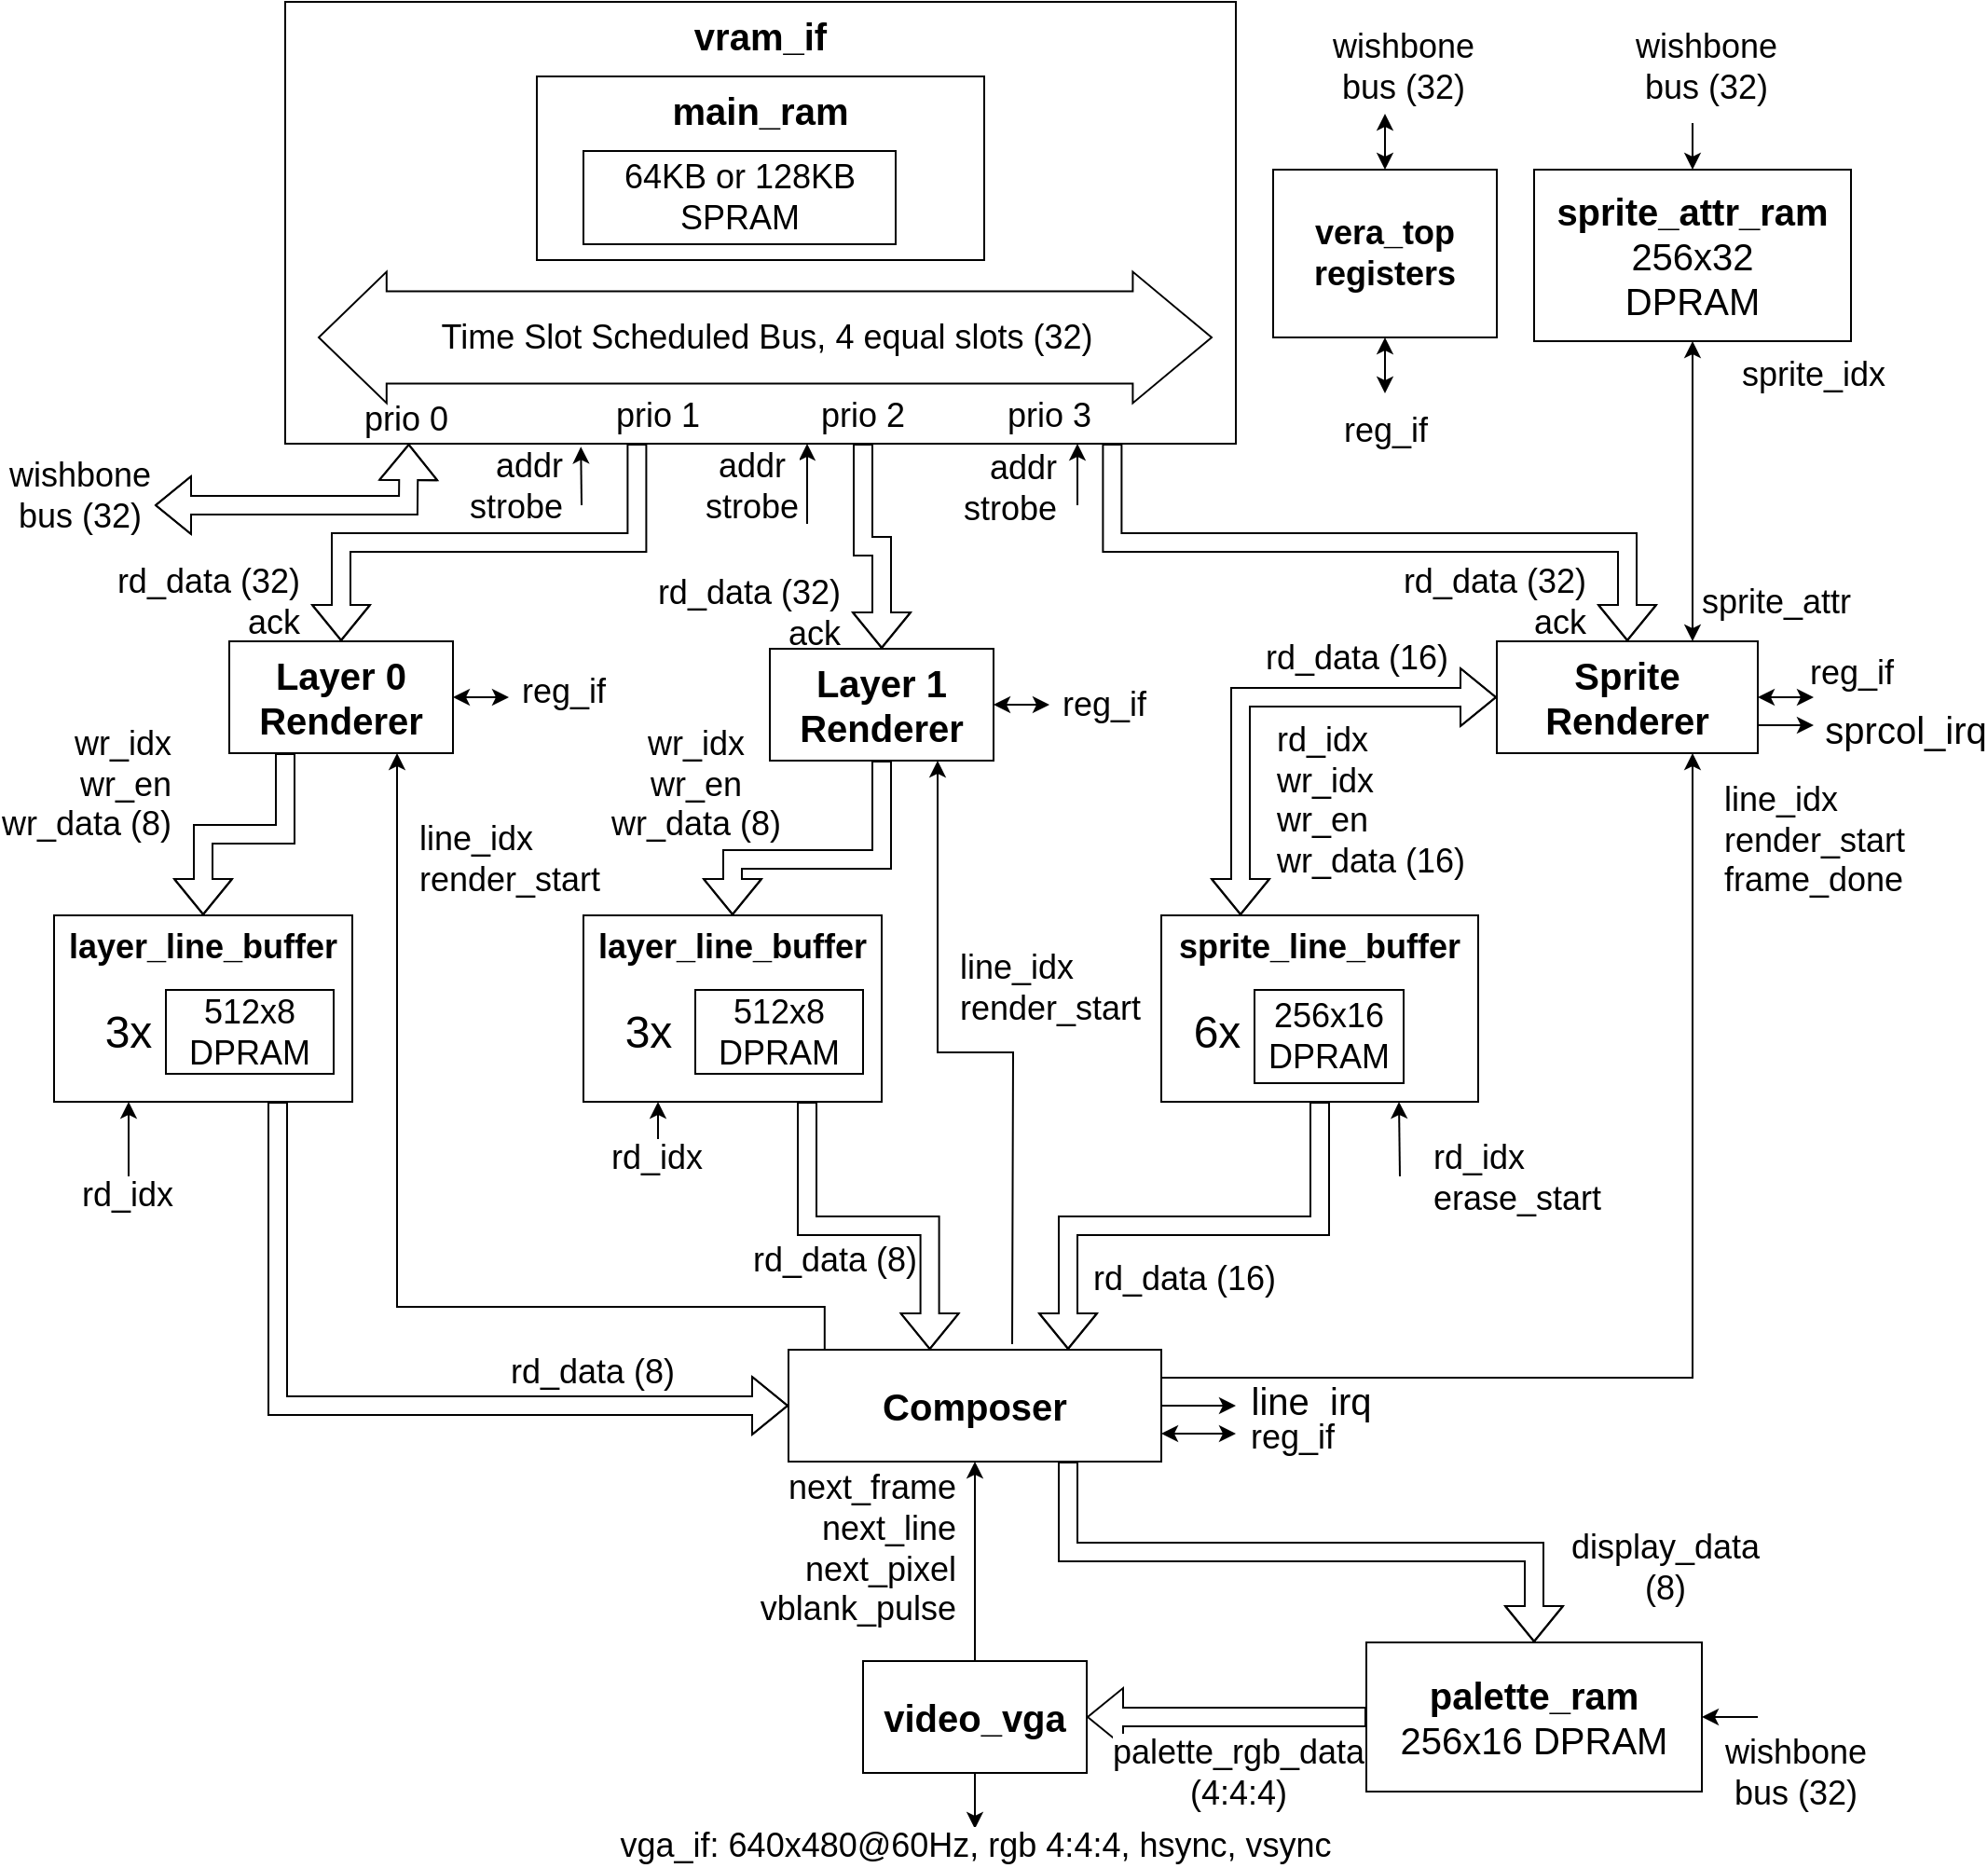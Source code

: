 <mxfile version="19.0.3" type="device"><diagram id="11eAHBRrNIEwB-Tkvam0" name="Page-1"><mxGraphModel dx="1038" dy="1741" grid="1" gridSize="10" guides="1" tooltips="1" connect="1" arrows="1" fold="1" page="1" pageScale="1" pageWidth="850" pageHeight="1100" math="0" shadow="0"><root><mxCell id="0"/><mxCell id="1" parent="0"/><mxCell id="lVq0YVk2atilzudD0r1q-37" value="&lt;b style=&quot;font-size: 20px;&quot;&gt;vram_if&lt;/b&gt;" style="rounded=0;whiteSpace=wrap;html=1;direction=east;verticalAlign=top;fontSize=20;points=[[0,0,0,0,0],[0,0.25,0,0,0],[0,0.51,0,0,0],[0,0.75,0,0,0],[0,1,0,0,0],[0.13,1,0,0,0],[0.25,0,0,0,0],[0.25,1,0,0,0],[0.37,1,0,0,0],[0.5,0,0,0,0],[0.5,1,0,0,0],[0.63,1,0,0,0],[0.75,0,0,0,0],[0.75,1,0,0,0],[0.87,1,0,0,0],[1,0,0,0,0],[1,0.25,0,0,0],[1,0.51,0,0,0],[1,0.75,0,0,0],[1,1,0,0,0]];" parent="1" vertex="1"><mxGeometry x="280" y="-430" width="510" height="237" as="geometry"/></mxCell><mxCell id="bke2pzSlPwA9_ymp5hyP-1" value="main_ram" style="rounded=0;whiteSpace=wrap;html=1;verticalAlign=top;fontStyle=1;fontSize=20;" parent="1" vertex="1"><mxGeometry x="415" y="-390" width="240" height="98.5" as="geometry"/></mxCell><mxCell id="lVq0YVk2atilzudD0r1q-149" value="sprcol_irq" style="endArrow=classic;html=1;rounded=0;fontSize=20;targetPerimeterSpacing=0;exitX=1;exitY=0.75;exitDx=0;exitDy=0;" parent="1" source="lVq0YVk2atilzudD0r1q-22" edge="1"><mxGeometry x="1" y="-50" width="50" height="50" relative="1" as="geometry"><mxPoint x="1080" y="10" as="sourcePoint"/><mxPoint x="1100" y="-42" as="targetPoint"/><mxPoint x="49" y="-48" as="offset"/></mxGeometry></mxCell><mxCell id="lVq0YVk2atilzudD0r1q-148" value="line_irq" style="endArrow=classic;html=1;rounded=0;fontSize=20;targetPerimeterSpacing=0;exitX=1;exitY=0.5;exitDx=0;exitDy=0;" parent="1" source="lVq0YVk2atilzudD0r1q-32" edge="1"><mxGeometry x="1" y="40" width="50" height="50" relative="1" as="geometry"><mxPoint x="860" y="370" as="sourcePoint"/><mxPoint x="790" y="323" as="targetPoint"/><mxPoint x="40" y="37" as="offset"/></mxGeometry></mxCell><mxCell id="lVq0YVk2atilzudD0r1q-20" value="wr_idx&lt;br style=&quot;font-size: 18px;&quot;&gt;wr_en&lt;br style=&quot;font-size: 18px;&quot;&gt;wr_data (8)" style="endArrow=classic;html=1;rounded=0;endFill=1;edgeStyle=orthogonalEdgeStyle;fontSize=18;entryX=0.5;entryY=0;entryDx=0;entryDy=0;shape=flexArrow;" parent="1" source="lVq0YVk2atilzudD0r1q-15" target="lVq0YVk2atilzudD0r1q-19" edge="1"><mxGeometry x="0.632" y="-45" width="50" height="50" relative="1" as="geometry"><mxPoint x="430" y="-10" as="sourcePoint"/><mxPoint x="480" y="40" as="targetPoint"/><Array as="points"><mxPoint x="600" y="30"/><mxPoint x="520" y="30"/></Array><mxPoint x="25" y="-40" as="offset"/></mxGeometry></mxCell><mxCell id="lVq0YVk2atilzudD0r1q-1" value="&lt;b&gt;Layer 0 Renderer&lt;/b&gt;" style="rounded=0;whiteSpace=wrap;html=1;direction=east;fontSize=20;" parent="1" vertex="1"><mxGeometry x="250" y="-87" width="120" height="60" as="geometry"/></mxCell><mxCell id="lVq0YVk2atilzudD0r1q-2" value="line_idx&lt;br style=&quot;font-size: 18px;&quot;&gt;render_start" style="endArrow=none;html=1;rounded=0;startArrow=classic;startFill=1;edgeStyle=orthogonalEdgeStyle;exitX=0.75;exitY=1;exitDx=0;exitDy=0;entryX=0.097;entryY=0.001;entryDx=0;entryDy=0;entryPerimeter=0;fontSize=18;align=left;" parent="1" source="lVq0YVk2atilzudD0r1q-1" target="lVq0YVk2atilzudD0r1q-32" edge="1"><mxGeometry x="-0.792" y="10" width="50" height="50" relative="1" as="geometry"><mxPoint x="130" y="30" as="sourcePoint"/><mxPoint x="570" y="290" as="targetPoint"/><Array as="points"><mxPoint x="340" y="270"/><mxPoint x="569" y="270"/></Array><mxPoint as="offset"/></mxGeometry></mxCell><mxCell id="lVq0YVk2atilzudD0r1q-3" value="reg_if" style="endArrow=classic;html=1;rounded=0;startArrow=classic;startFill=1;endFill=1;fontSize=18;" parent="1" source="lVq0YVk2atilzudD0r1q-1" edge="1"><mxGeometry x="1" y="30" width="50" height="50" relative="1" as="geometry"><mxPoint x="300" y="-70" as="sourcePoint"/><mxPoint x="400" y="-57" as="targetPoint"/><mxPoint x="29" y="27" as="offset"/></mxGeometry></mxCell><mxCell id="lVq0YVk2atilzudD0r1q-4" value="" style="endArrow=classic;html=1;rounded=0;startArrow=none;startFill=0;endFill=1;exitX=0.37;exitY=1;exitDx=0;exitDy=0;edgeStyle=orthogonalEdgeStyle;fontSize=18;shape=flexArrow;exitPerimeter=0;" parent="1" source="lVq0YVk2atilzudD0r1q-37" target="lVq0YVk2atilzudD0r1q-1" edge="1"><mxGeometry width="50" height="50" relative="1" as="geometry"><mxPoint x="180" y="-120" as="sourcePoint"/><mxPoint x="210" y="-70" as="targetPoint"/></mxGeometry></mxCell><mxCell id="lVq0YVk2atilzudD0r1q-11" value="&lt;b&gt;layer_line_buffer&lt;/b&gt;" style="rounded=0;whiteSpace=wrap;html=1;direction=east;fontSize=18;verticalAlign=top;" parent="1" vertex="1"><mxGeometry x="156" y="60" width="160" height="100" as="geometry"/></mxCell><mxCell id="lVq0YVk2atilzudD0r1q-13" value="wr_idx&lt;br style=&quot;font-size: 18px;&quot;&gt;wr_en&lt;br style=&quot;font-size: 18px;&quot;&gt;wr_data (8)" style="endArrow=classic;html=1;rounded=0;startArrow=none;startFill=0;endFill=1;edgeStyle=orthogonalEdgeStyle;fontSize=18;exitX=0.25;exitY=1;exitDx=0;exitDy=0;shape=flexArrow;align=right;" parent="1" source="lVq0YVk2atilzudD0r1q-1" target="lVq0YVk2atilzudD0r1q-11" edge="1"><mxGeometry x="0.336" y="-31" width="50" height="50" relative="1" as="geometry"><mxPoint x="40" y="-10" as="sourcePoint"/><mxPoint x="90" y="40" as="targetPoint"/><mxPoint x="15" y="-27" as="offset"/></mxGeometry></mxCell><mxCell id="lVq0YVk2atilzudD0r1q-15" value="&lt;b&gt;Layer 1 Renderer&lt;/b&gt;" style="rounded=0;whiteSpace=wrap;html=1;direction=east;fontSize=20;" parent="1" vertex="1"><mxGeometry x="540" y="-83" width="120" height="60" as="geometry"/></mxCell><mxCell id="lVq0YVk2atilzudD0r1q-16" value="line_idx&lt;br style=&quot;font-size: 18px;&quot;&gt;render_start" style="endArrow=none;html=1;rounded=0;startArrow=classic;startFill=1;edgeStyle=orthogonalEdgeStyle;exitX=0.75;exitY=1;exitDx=0;exitDy=0;fontSize=18;align=left;" parent="1" source="lVq0YVk2atilzudD0r1q-15" edge="1"><mxGeometry x="-0.303" y="10" width="50" height="50" relative="1" as="geometry"><mxPoint x="520" y="30" as="sourcePoint"/><mxPoint x="670" y="290" as="targetPoint"/><mxPoint y="-1" as="offset"/></mxGeometry></mxCell><mxCell id="lVq0YVk2atilzudD0r1q-17" value="reg_if" style="endArrow=classic;html=1;rounded=0;startArrow=classic;startFill=1;endFill=1;fontSize=18;" parent="1" source="lVq0YVk2atilzudD0r1q-15" edge="1"><mxGeometry x="1" y="30" width="50" height="50" relative="1" as="geometry"><mxPoint x="690" y="-70" as="sourcePoint"/><mxPoint x="690" y="-53" as="targetPoint"/><mxPoint x="29" y="30" as="offset"/></mxGeometry></mxCell><mxCell id="lVq0YVk2atilzudD0r1q-18" value="" style="endArrow=classic;html=1;rounded=0;startArrow=none;startFill=0;endFill=1;exitX=0.5;exitY=1;exitDx=0;exitDy=0;fontSize=18;edgeStyle=orthogonalEdgeStyle;shape=flexArrow;" parent="1" source="lVq0YVk2atilzudD0r1q-132" target="lVq0YVk2atilzudD0r1q-15" edge="1"><mxGeometry width="50" height="50" relative="1" as="geometry"><mxPoint x="570" y="-120" as="sourcePoint"/><mxPoint x="600" y="-70" as="targetPoint"/></mxGeometry></mxCell><mxCell id="lVq0YVk2atilzudD0r1q-19" value="&lt;b&gt;layer_line_buffer&lt;/b&gt;" style="rounded=0;whiteSpace=wrap;html=1;direction=east;fontSize=18;verticalAlign=top;" parent="1" vertex="1"><mxGeometry x="440" y="60" width="160" height="100" as="geometry"/></mxCell><mxCell id="lVq0YVk2atilzudD0r1q-22" value="&lt;b&gt;Sprite&lt;br style=&quot;font-size: 20px;&quot;&gt;Renderer&lt;/b&gt;" style="rounded=0;whiteSpace=wrap;html=1;direction=east;fontSize=20;" parent="1" vertex="1"><mxGeometry x="930" y="-87" width="140" height="60" as="geometry"/></mxCell><mxCell id="lVq0YVk2atilzudD0r1q-23" value="reg_if" style="endArrow=classic;html=1;rounded=0;startArrow=classic;startFill=1;endFill=1;fontSize=18;" parent="1" source="lVq0YVk2atilzudD0r1q-22" edge="1"><mxGeometry x="1" y="24" width="50" height="50" relative="1" as="geometry"><mxPoint x="1000" y="-60" as="sourcePoint"/><mxPoint x="1100" y="-57" as="targetPoint"/><mxPoint x="20" y="11" as="offset"/></mxGeometry></mxCell><mxCell id="lVq0YVk2atilzudD0r1q-25" value="" style="endArrow=classic;html=1;rounded=0;startArrow=none;startFill=0;endFill=1;edgeStyle=elbowEdgeStyle;fontSize=18;elbow=vertical;exitX=0.87;exitY=1;exitDx=0;exitDy=0;shape=flexArrow;exitPerimeter=0;" parent="1" source="lVq0YVk2atilzudD0r1q-37" target="lVq0YVk2atilzudD0r1q-22" edge="1"><mxGeometry width="50" height="50" relative="1" as="geometry"><mxPoint x="680" y="-190" as="sourcePoint"/><mxPoint x="920" y="-60" as="targetPoint"/></mxGeometry></mxCell><mxCell id="lVq0YVk2atilzudD0r1q-28" value="&lt;b&gt;sprite_line_buffer&lt;/b&gt;" style="rounded=0;whiteSpace=wrap;html=1;direction=east;fontSize=18;verticalAlign=top;" parent="1" vertex="1"><mxGeometry x="750" y="60" width="170" height="100" as="geometry"/></mxCell><mxCell id="lVq0YVk2atilzudD0r1q-29" value="" style="endArrow=classic;html=1;rounded=0;startArrow=classic;startFill=1;entryX=0;entryY=0.5;entryDx=0;entryDy=0;endFill=1;fontSize=18;shape=flexArrow;edgeStyle=orthogonalEdgeStyle;exitX=0.25;exitY=0;exitDx=0;exitDy=0;" parent="1" source="lVq0YVk2atilzudD0r1q-28" target="lVq0YVk2atilzudD0r1q-22" edge="1"><mxGeometry width="50" height="50" relative="1" as="geometry"><mxPoint x="780" y="20" as="sourcePoint"/><mxPoint x="800" y="-60" as="targetPoint"/></mxGeometry></mxCell><mxCell id="lVq0YVk2atilzudD0r1q-30" value="" style="endArrow=classic;html=1;rounded=0;startArrow=classic;startFill=1;endFill=1;fontSize=18;entryX=0.75;entryY=0;entryDx=0;entryDy=0;edgeStyle=elbowEdgeStyle;elbow=vertical;" parent="1" source="lVq0YVk2atilzudD0r1q-36" target="lVq0YVk2atilzudD0r1q-22" edge="1"><mxGeometry width="50" height="50" relative="1" as="geometry"><mxPoint x="1020" y="-90" as="sourcePoint"/><mxPoint x="1020" y="-60" as="targetPoint"/></mxGeometry></mxCell><mxCell id="lVq0YVk2atilzudD0r1q-31" value="" style="endArrow=classic;html=1;rounded=0;startArrow=none;startFill=0;endFill=1;edgeStyle=orthogonalEdgeStyle;entryX=0.75;entryY=0;entryDx=0;entryDy=0;fontSize=18;shape=flexArrow;" parent="1" source="lVq0YVk2atilzudD0r1q-28" target="lVq0YVk2atilzudD0r1q-32" edge="1"><mxGeometry width="50" height="50" relative="1" as="geometry"><mxPoint x="760" y="130" as="sourcePoint"/><mxPoint x="780" y="160" as="targetPoint"/></mxGeometry></mxCell><mxCell id="lVq0YVk2atilzudD0r1q-32" value="&lt;b&gt;Composer&lt;/b&gt;" style="rounded=0;whiteSpace=wrap;html=1;direction=east;fontSize=20;" parent="1" vertex="1"><mxGeometry x="550" y="293" width="200" height="60" as="geometry"/></mxCell><mxCell id="lVq0YVk2atilzudD0r1q-33" value="" style="endArrow=classic;html=1;rounded=0;startArrow=none;startFill=0;endFill=1;edgeStyle=orthogonalEdgeStyle;entryX=0.379;entryY=0.001;entryDx=0;entryDy=0;entryPerimeter=0;fontSize=18;shape=flexArrow;exitX=0.75;exitY=1;exitDx=0;exitDy=0;" parent="1" source="lVq0YVk2atilzudD0r1q-19" target="lVq0YVk2atilzudD0r1q-32" edge="1"><mxGeometry width="50" height="50" relative="1" as="geometry"><mxPoint x="660" y="140" as="sourcePoint"/><mxPoint x="710" y="190" as="targetPoint"/></mxGeometry></mxCell><mxCell id="lVq0YVk2atilzudD0r1q-35" value="line_idx&lt;br style=&quot;font-size: 18px;&quot;&gt;render_start&lt;br style=&quot;font-size: 18px;&quot;&gt;frame_done" style="endArrow=none;html=1;rounded=0;targetPerimeterSpacing=0;startArrow=classic;startFill=1;edgeStyle=orthogonalEdgeStyle;entryX=1;entryY=0.25;entryDx=0;entryDy=0;fontSize=18;elbow=vertical;exitX=0.75;exitY=1;exitDx=0;exitDy=0;align=left;" parent="1" source="lVq0YVk2atilzudD0r1q-22" target="lVq0YVk2atilzudD0r1q-32" edge="1"><mxGeometry x="-0.848" y="15" width="50" height="50" relative="1" as="geometry"><mxPoint x="860" y="130" as="sourcePoint"/><mxPoint x="720" y="290" as="targetPoint"/><Array as="points"><mxPoint x="1035" y="308"/></Array><mxPoint as="offset"/></mxGeometry></mxCell><mxCell id="lVq0YVk2atilzudD0r1q-36" value="&lt;b&gt;sprite_attr_ram&lt;/b&gt;&lt;br style=&quot;font-size: 20px;&quot;&gt;256x32&lt;br style=&quot;font-size: 20px;&quot;&gt;DPRAM" style="rounded=0;whiteSpace=wrap;html=1;direction=east;fontSize=20;" parent="1" vertex="1"><mxGeometry x="950" y="-340" width="170" height="92" as="geometry"/></mxCell><mxCell id="lVq0YVk2atilzudD0r1q-39" value="reg_if" style="endArrow=classic;html=1;rounded=0;startArrow=classic;startFill=1;endFill=1;entryX=1;entryY=0.75;entryDx=0;entryDy=0;fontSize=18;" parent="1" target="lVq0YVk2atilzudD0r1q-32" edge="1"><mxGeometry x="-1" y="30" width="50" height="50" relative="1" as="geometry"><mxPoint x="790" y="338" as="sourcePoint"/><mxPoint x="780" y="-10" as="targetPoint"/><mxPoint x="30" y="-28" as="offset"/></mxGeometry></mxCell><mxCell id="lVq0YVk2atilzudD0r1q-41" value="&lt;b&gt;video_vga&lt;/b&gt;" style="rounded=0;whiteSpace=wrap;html=1;direction=east;fontSize=20;" parent="1" vertex="1"><mxGeometry x="590" y="460" width="120" height="60" as="geometry"/></mxCell><mxCell id="lVq0YVk2atilzudD0r1q-42" value="&lt;b&gt;palette_ram&lt;/b&gt;&lt;br style=&quot;font-size: 20px;&quot;&gt;256x16 DPRAM" style="rounded=0;whiteSpace=wrap;html=1;direction=east;fontSize=20;" parent="1" vertex="1"><mxGeometry x="860" y="450" width="180" height="80" as="geometry"/></mxCell><mxCell id="lVq0YVk2atilzudD0r1q-43" value="palette_rgb_data&lt;br&gt;(4:4:4)" style="endArrow=none;html=1;rounded=0;endFill=0;startArrow=classic;startFill=1;fontSize=18;entryX=0;entryY=0.5;entryDx=0;entryDy=0;shape=flexArrow;" parent="1" source="lVq0YVk2atilzudD0r1q-41" target="lVq0YVk2atilzudD0r1q-42" edge="1"><mxGeometry x="0.059" y="-30" width="50" height="50" relative="1" as="geometry"><mxPoint x="750" y="440" as="sourcePoint"/><mxPoint x="800" y="580" as="targetPoint"/><mxPoint x="1" as="offset"/></mxGeometry></mxCell><mxCell id="lVq0YVk2atilzudD0r1q-44" value="vga_if: 640x480@60Hz, rgb 4:4:4, hsync, vsync" style="endArrow=classic;html=1;rounded=0;endFill=1;fontSize=18;" parent="1" source="lVq0YVk2atilzudD0r1q-41" edge="1"><mxGeometry x="1" y="10" width="50" height="50" relative="1" as="geometry"><mxPoint x="620" y="590" as="sourcePoint"/><mxPoint x="650" y="550" as="targetPoint"/><mxPoint x="-10" y="9" as="offset"/></mxGeometry></mxCell><mxCell id="lVq0YVk2atilzudD0r1q-56" value="" style="endArrow=classic;html=1;rounded=0;targetPerimeterSpacing=0;startArrow=none;startFill=0;edgeStyle=orthogonalEdgeStyle;entryX=0;entryY=0.5;entryDx=0;entryDy=0;fontSize=18;shape=flexArrow;exitX=0.75;exitY=1;exitDx=0;exitDy=0;" parent="1" source="lVq0YVk2atilzudD0r1q-11" target="lVq0YVk2atilzudD0r1q-32" edge="1"><mxGeometry width="50" height="50" relative="1" as="geometry"><mxPoint x="430" y="370" as="sourcePoint"/><mxPoint x="480" y="320" as="targetPoint"/><Array as="points"><mxPoint x="276" y="323"/></Array></mxGeometry></mxCell><mxCell id="lVq0YVk2atilzudD0r1q-72" value="rd_data (8)" style="text;html=1;strokeColor=none;fillColor=none;align=center;verticalAlign=middle;whiteSpace=wrap;rounded=0;fontSize=18;" parent="1" vertex="1"><mxGeometry x="350" y="290" width="190" height="30" as="geometry"/></mxCell><mxCell id="lVq0YVk2atilzudD0r1q-76" value="rd_data (16)" style="text;html=1;strokeColor=none;fillColor=none;align=center;verticalAlign=middle;whiteSpace=wrap;rounded=0;fontSize=18;" parent="1" vertex="1"><mxGeometry x="660" y="240" width="205" height="30" as="geometry"/></mxCell><mxCell id="lVq0YVk2atilzudD0r1q-78" value="rd_data (8)" style="text;html=1;strokeColor=none;fillColor=none;align=center;verticalAlign=middle;whiteSpace=wrap;rounded=0;fontSize=18;" parent="1" vertex="1"><mxGeometry x="480" y="230" width="190" height="30" as="geometry"/></mxCell><mxCell id="lVq0YVk2atilzudD0r1q-80" value="&lt;br&gt;&lt;span style=&quot;color: rgb(0, 0, 0); font-family: Helvetica; font-size: 18px; font-style: normal; font-variant-ligatures: normal; font-variant-caps: normal; font-weight: 400; letter-spacing: normal; orphans: 2; text-indent: 0px; text-transform: none; widows: 2; word-spacing: 0px; -webkit-text-stroke-width: 0px; background-color: rgb(255, 255, 255); text-decoration-thickness: initial; text-decoration-style: initial; text-decoration-color: initial; float: none; display: inline !important;&quot;&gt;rd_idx&lt;/span&gt;&lt;br style=&quot;color: rgb(0, 0, 0); font-family: Helvetica; font-size: 18px; font-style: normal; font-variant-ligatures: normal; font-variant-caps: normal; font-weight: 400; letter-spacing: normal; orphans: 2; text-indent: 0px; text-transform: none; widows: 2; word-spacing: 0px; -webkit-text-stroke-width: 0px; text-decoration-thickness: initial; text-decoration-style: initial; text-decoration-color: initial;&quot;&gt;&lt;span style=&quot;color: rgb(0, 0, 0); font-family: Helvetica; font-size: 18px; font-style: normal; font-variant-ligatures: normal; font-variant-caps: normal; font-weight: 400; letter-spacing: normal; orphans: 2; text-indent: 0px; text-transform: none; widows: 2; word-spacing: 0px; -webkit-text-stroke-width: 0px; background-color: rgb(255, 255, 255); text-decoration-thickness: initial; text-decoration-style: initial; text-decoration-color: initial; float: none; display: inline !important;&quot;&gt;wr_idx&lt;br&gt;&lt;/span&gt;wr_en&lt;br style=&quot;color: rgb(0, 0, 0); font-family: Helvetica; font-size: 18px; font-style: normal; font-variant-ligatures: normal; font-variant-caps: normal; font-weight: 400; letter-spacing: normal; orphans: 2; text-indent: 0px; text-transform: none; widows: 2; word-spacing: 0px; -webkit-text-stroke-width: 0px; text-decoration-thickness: initial; text-decoration-style: initial; text-decoration-color: initial;&quot;&gt;&lt;span style=&quot;color: rgb(0, 0, 0); font-family: Helvetica; font-size: 18px; font-style: normal; font-variant-ligatures: normal; font-variant-caps: normal; font-weight: 400; letter-spacing: normal; orphans: 2; text-indent: 0px; text-transform: none; widows: 2; word-spacing: 0px; -webkit-text-stroke-width: 0px; background-color: rgb(255, 255, 255); text-decoration-thickness: initial; text-decoration-style: initial; text-decoration-color: initial; float: none; display: inline !important;&quot;&gt;wr_data (16)&lt;/span&gt;" style="text;html=1;strokeColor=none;fillColor=none;align=left;verticalAlign=middle;whiteSpace=wrap;rounded=0;fontSize=18;" parent="1" vertex="1"><mxGeometry x="810" y="-27" width="110" height="30" as="geometry"/></mxCell><mxCell id="lVq0YVk2atilzudD0r1q-81" value="rd_data (16)" style="text;html=1;strokeColor=none;fillColor=none;align=center;verticalAlign=middle;whiteSpace=wrap;rounded=0;fontSize=18;" parent="1" vertex="1"><mxGeometry x="800" y="-93" width="110" height="30" as="geometry"/></mxCell><mxCell id="lVq0YVk2atilzudD0r1q-82" value="display_data&lt;br&gt;(8)" style="endArrow=classic;html=1;rounded=0;targetPerimeterSpacing=0;entryX=0.5;entryY=0;entryDx=0;entryDy=0;edgeStyle=orthogonalEdgeStyle;exitX=0.75;exitY=1;exitDx=0;exitDy=0;fontSize=18;shape=flexArrow;" parent="1" source="lVq0YVk2atilzudD0r1q-32" target="lVq0YVk2atilzudD0r1q-42" edge="1"><mxGeometry x="0.769" y="70" width="50" height="50" relative="1" as="geometry"><mxPoint x="830" y="420" as="sourcePoint"/><mxPoint x="880" y="370" as="targetPoint"/><mxPoint as="offset"/></mxGeometry></mxCell><mxCell id="lVq0YVk2atilzudD0r1q-83" value="" style="endArrow=classic;html=1;rounded=0;targetPerimeterSpacing=0;exitX=0.5;exitY=0;exitDx=0;exitDy=0;fontSize=18;" parent="1" source="lVq0YVk2atilzudD0r1q-41" target="lVq0YVk2atilzudD0r1q-32" edge="1"><mxGeometry width="50" height="50" relative="1" as="geometry"><mxPoint x="460" y="470" as="sourcePoint"/><mxPoint x="510" y="420" as="targetPoint"/></mxGeometry></mxCell><mxCell id="lVq0YVk2atilzudD0r1q-84" value="next_frame&lt;br style=&quot;background-color: rgb(248, 249, 250); font-size: 18px;&quot;&gt;next_line&lt;br style=&quot;background-color: rgb(248, 249, 250); font-size: 18px;&quot;&gt;next_pixel&lt;br style=&quot;background-color: rgb(248, 249, 250); font-size: 18px;&quot;&gt;vblank_pulse&lt;br style=&quot;font-size: 18px; background-color: rgb(248, 249, 250);&quot;&gt;" style="edgeLabel;html=1;align=right;verticalAlign=middle;resizable=0;points=[];fontSize=18;" parent="lVq0YVk2atilzudD0r1q-83" vertex="1" connectable="0"><mxGeometry x="0.26" y="-1" relative="1" as="geometry"><mxPoint x="-11" y="7" as="offset"/></mxGeometry></mxCell><mxCell id="lVq0YVk2atilzudD0r1q-85" value="sprite_idx" style="text;html=1;strokeColor=none;fillColor=none;align=center;verticalAlign=middle;whiteSpace=wrap;rounded=0;fontSize=18;" parent="1" vertex="1"><mxGeometry x="1070" y="-245" width="60" height="30" as="geometry"/></mxCell><mxCell id="lVq0YVk2atilzudD0r1q-86" value="sprite_attr" style="text;html=1;strokeColor=none;fillColor=none;align=center;verticalAlign=middle;whiteSpace=wrap;rounded=0;fontSize=18;" parent="1" vertex="1"><mxGeometry x="1050" y="-123" width="60" height="30" as="geometry"/></mxCell><mxCell id="lVq0YVk2atilzudD0r1q-88" value="rd_data (32)&lt;br&gt;ack" style="text;html=1;strokeColor=none;fillColor=none;align=right;verticalAlign=middle;whiteSpace=wrap;rounded=0;fontSize=18;" parent="1" vertex="1"><mxGeometry x="170" y="-123" width="120" height="30" as="geometry"/></mxCell><mxCell id="lVq0YVk2atilzudD0r1q-90" value="rd_data (32)&lt;br&gt;ack" style="text;html=1;strokeColor=none;fillColor=none;align=right;verticalAlign=middle;whiteSpace=wrap;rounded=0;fontSize=18;" parent="1" vertex="1"><mxGeometry x="450" y="-117" width="130" height="30" as="geometry"/></mxCell><mxCell id="lVq0YVk2atilzudD0r1q-92" value="rd_data (32)&lt;br&gt;ack" style="text;html=1;strokeColor=none;fillColor=none;align=right;verticalAlign=middle;whiteSpace=wrap;rounded=0;fontSize=18;" parent="1" vertex="1"><mxGeometry x="810" y="-123" width="170" height="30" as="geometry"/></mxCell><mxCell id="lVq0YVk2atilzudD0r1q-94" value="wishbone&lt;br&gt;bus (32)" style="endArrow=none;startArrow=classic;html=1;rounded=0;targetPerimeterSpacing=0;exitX=1;exitY=0.5;exitDx=0;exitDy=0;fontSize=18;endFill=0;" parent="1" source="lVq0YVk2atilzudD0r1q-42" edge="1"><mxGeometry x="1" y="-36" width="50" height="50" relative="1" as="geometry"><mxPoint x="970" y="520" as="sourcePoint"/><mxPoint x="1070" y="490" as="targetPoint"/><mxPoint x="20" y="-6" as="offset"/></mxGeometry></mxCell><mxCell id="lVq0YVk2atilzudD0r1q-101" value="rd_idx" style="endArrow=classic;html=1;rounded=0;fontSize=18;targetPerimeterSpacing=0;elbow=vertical;entryX=0.25;entryY=1;entryDx=0;entryDy=0;" parent="1" target="lVq0YVk2atilzudD0r1q-11" edge="1"><mxGeometry x="-1" y="10" width="50" height="50" relative="1" as="geometry"><mxPoint x="196" y="200" as="sourcePoint"/><mxPoint x="226" y="140" as="targetPoint"/><mxPoint x="9" y="10" as="offset"/></mxGeometry></mxCell><mxCell id="lVq0YVk2atilzudD0r1q-102" value="rd_idx" style="endArrow=classic;html=1;rounded=0;fontSize=18;targetPerimeterSpacing=0;elbow=vertical;entryX=0.25;entryY=1;entryDx=0;entryDy=0;" parent="1" target="lVq0YVk2atilzudD0r1q-19" edge="1"><mxGeometry x="-1" y="10" width="50" height="50" relative="1" as="geometry"><mxPoint x="480" y="180" as="sourcePoint"/><mxPoint x="227.5" y="130" as="targetPoint"/><mxPoint x="9" y="10" as="offset"/></mxGeometry></mxCell><mxCell id="lVq0YVk2atilzudD0r1q-105" value="addr&lt;br&gt;strobe" style="endArrow=classic;html=1;rounded=0;fontSize=18;targetPerimeterSpacing=0;elbow=vertical;entryX=0.311;entryY=1.007;entryDx=0;entryDy=0;entryPerimeter=0;align=right;" parent="1" target="lVq0YVk2atilzudD0r1q-37" edge="1"><mxGeometry x="-0.362" y="9" width="50" height="50" relative="1" as="geometry"><mxPoint x="439" y="-160" as="sourcePoint"/><mxPoint x="290" y="-180" as="targetPoint"/><mxPoint as="offset"/></mxGeometry></mxCell><mxCell id="lVq0YVk2atilzudD0r1q-107" value="addr&lt;br&gt;strobe" style="endArrow=classic;html=1;rounded=0;fontSize=18;targetPerimeterSpacing=0;elbow=vertical;entryX=0;entryY=1;entryDx=0;entryDy=0;" parent="1" target="lVq0YVk2atilzudD0r1q-132" edge="1"><mxGeometry x="-0.07" y="30" width="50" height="50" relative="1" as="geometry"><mxPoint x="560" y="-150" as="sourcePoint"/><mxPoint x="580" y="-180" as="targetPoint"/><mxPoint as="offset"/></mxGeometry></mxCell><mxCell id="lVq0YVk2atilzudD0r1q-108" value="addr&lt;br&gt;strobe" style="endArrow=classic;html=1;rounded=0;fontSize=18;targetPerimeterSpacing=0;elbow=vertical;entryX=0.75;entryY=1;entryDx=0;entryDy=0;align=right;" parent="1" target="lVq0YVk2atilzudD0r1q-133" edge="1"><mxGeometry x="-0.394" y="10" width="50" height="50" relative="1" as="geometry"><mxPoint x="705" y="-160" as="sourcePoint"/><mxPoint x="760" y="-180" as="targetPoint"/><mxPoint y="1" as="offset"/></mxGeometry></mxCell><mxCell id="lVq0YVk2atilzudD0r1q-110" value="512x8&lt;br&gt;DPRAM" style="rounded=0;whiteSpace=wrap;html=1;fontSize=18;" parent="1" vertex="1"><mxGeometry x="216" y="100" width="90" height="45" as="geometry"/></mxCell><mxCell id="lVq0YVk2atilzudD0r1q-113" value="512x8&lt;br&gt;DPRAM" style="rounded=0;whiteSpace=wrap;html=1;fontSize=18;" parent="1" vertex="1"><mxGeometry x="500" y="100" width="90" height="45" as="geometry"/></mxCell><mxCell id="lVq0YVk2atilzudD0r1q-119" value="256x16&lt;br&gt;DPRAM" style="rounded=0;whiteSpace=wrap;html=1;fontSize=18;" parent="1" vertex="1"><mxGeometry x="800" y="100" width="80" height="50" as="geometry"/></mxCell><mxCell id="lVq0YVk2atilzudD0r1q-123" value="rd_idx&lt;br&gt;erase_start" style="endArrow=classic;html=1;rounded=0;fontSize=18;targetPerimeterSpacing=0;align=left;entryX=0.75;entryY=1;entryDx=0;entryDy=0;" parent="1" target="lVq0YVk2atilzudD0r1q-28" edge="1"><mxGeometry x="-1" y="-16" width="50" height="50" relative="1" as="geometry"><mxPoint x="878" y="200" as="sourcePoint"/><mxPoint x="880" y="240" as="targetPoint"/><mxPoint y="1" as="offset"/></mxGeometry></mxCell><mxCell id="lVq0YVk2atilzudD0r1q-124" value="" style="endArrow=none;html=1;rounded=0;fontSize=18;targetPerimeterSpacing=0;startArrow=classic;startFill=1;exitX=0.5;exitY=0;exitDx=0;exitDy=0;endFill=0;" parent="1" source="lVq0YVk2atilzudD0r1q-36" edge="1"><mxGeometry x="1" y="10" width="50" height="50" relative="1" as="geometry"><mxPoint x="1030" y="-345" as="sourcePoint"/><mxPoint x="1035" y="-365" as="targetPoint"/><mxPoint x="10" y="-11" as="offset"/></mxGeometry></mxCell><mxCell id="lVq0YVk2atilzudD0r1q-127" value="64KB or 128KB&lt;br&gt;SPRAM" style="rounded=0;whiteSpace=wrap;html=1;fontSize=18;" parent="1" vertex="1"><mxGeometry x="440" y="-350" width="167.5" height="50" as="geometry"/></mxCell><mxCell id="lVq0YVk2atilzudD0r1q-131" value="prio 1" style="text;html=1;strokeColor=none;fillColor=none;align=center;verticalAlign=middle;whiteSpace=wrap;rounded=0;fontSize=18;" parent="1" vertex="1"><mxGeometry x="450" y="-223" width="60" height="30" as="geometry"/></mxCell><mxCell id="lVq0YVk2atilzudD0r1q-132" value="prio 2" style="text;html=1;strokeColor=none;fillColor=none;align=center;verticalAlign=middle;whiteSpace=wrap;rounded=0;fontSize=18;" parent="1" vertex="1"><mxGeometry x="560" y="-223" width="60" height="30" as="geometry"/></mxCell><mxCell id="lVq0YVk2atilzudD0r1q-133" value="prio 3" style="text;html=1;strokeColor=none;fillColor=none;align=center;verticalAlign=middle;whiteSpace=wrap;rounded=0;fontSize=18;" parent="1" vertex="1"><mxGeometry x="660" y="-223" width="60" height="30" as="geometry"/></mxCell><mxCell id="lVq0YVk2atilzudD0r1q-136" value="Time Slot Scheduled Bus, 4 equal slots (32)" style="shape=flexArrow;endArrow=classic;html=1;rounded=0;fontSize=18;targetPerimeterSpacing=0;startArrow=block;width=49.412;startSize=11.8;endSize=13.765;" parent="1" edge="1"><mxGeometry width="50" height="50" relative="1" as="geometry"><mxPoint x="297.5" y="-250" as="sourcePoint"/><mxPoint x="777.5" y="-250" as="targetPoint"/><Array as="points"/></mxGeometry></mxCell><mxCell id="lVq0YVk2atilzudD0r1q-137" value="" style="shape=flexArrow;endArrow=classic;startArrow=classic;html=1;rounded=0;fontSize=18;targetPerimeterSpacing=0;entryX=0.13;entryY=1;entryDx=0;entryDy=0;entryPerimeter=0;" parent="1" target="lVq0YVk2atilzudD0r1q-37" edge="1"><mxGeometry width="100" height="100" relative="1" as="geometry"><mxPoint x="210" y="-160" as="sourcePoint"/><mxPoint x="360" y="-190" as="targetPoint"/><Array as="points"><mxPoint x="346" y="-160"/></Array></mxGeometry></mxCell><mxCell id="lVq0YVk2atilzudD0r1q-138" value="prio 0" style="text;html=1;strokeColor=none;fillColor=none;align=center;verticalAlign=middle;whiteSpace=wrap;rounded=0;fontSize=18;" parent="1" vertex="1"><mxGeometry x="315" y="-221" width="60" height="30" as="geometry"/></mxCell><mxCell id="lVq0YVk2atilzudD0r1q-139" value="wishbone bus (32)" style="text;html=1;strokeColor=none;fillColor=none;align=center;verticalAlign=middle;whiteSpace=wrap;rounded=0;fontSize=18;" parent="1" vertex="1"><mxGeometry x="140" y="-180" width="60" height="30" as="geometry"/></mxCell><mxCell id="lVq0YVk2atilzudD0r1q-140" value="&lt;font style=&quot;font-size: 24px;&quot;&gt;3x&lt;/font&gt;" style="text;html=1;strokeColor=none;fillColor=none;align=center;verticalAlign=middle;whiteSpace=wrap;rounded=0;fontSize=18;" parent="1" vertex="1"><mxGeometry x="166" y="107.5" width="60" height="30" as="geometry"/></mxCell><mxCell id="lVq0YVk2atilzudD0r1q-141" value="&lt;font style=&quot;font-size: 24px;&quot;&gt;3x&lt;/font&gt;" style="text;html=1;strokeColor=none;fillColor=none;align=center;verticalAlign=middle;whiteSpace=wrap;rounded=0;fontSize=18;" parent="1" vertex="1"><mxGeometry x="444.5" y="107.5" width="60" height="30" as="geometry"/></mxCell><mxCell id="lVq0YVk2atilzudD0r1q-143" value="&lt;font style=&quot;font-size: 24px;&quot;&gt;6x&lt;/font&gt;" style="text;html=1;strokeColor=none;fillColor=none;align=center;verticalAlign=middle;whiteSpace=wrap;rounded=0;fontSize=18;" parent="1" vertex="1"><mxGeometry x="750" y="107.5" width="60" height="30" as="geometry"/></mxCell><mxCell id="CwSzC2XVGOgtJNvMWzUx-1" value="vera_top&lt;br&gt;registers" style="rounded=0;whiteSpace=wrap;html=1;fontSize=18;fontStyle=1" parent="1" vertex="1"><mxGeometry x="810" y="-340" width="120" height="90" as="geometry"/></mxCell><mxCell id="CwSzC2XVGOgtJNvMWzUx-2" value="" style="endArrow=classic;startArrow=classic;html=1;rounded=0;fontSize=18;exitX=0.5;exitY=0;exitDx=0;exitDy=0;" parent="1" source="CwSzC2XVGOgtJNvMWzUx-1" edge="1"><mxGeometry x="1" y="-14" width="50" height="50" relative="1" as="geometry"><mxPoint x="845" y="-340" as="sourcePoint"/><mxPoint x="870" y="-370" as="targetPoint"/><mxPoint x="-4" y="-10" as="offset"/></mxGeometry></mxCell><mxCell id="CwSzC2XVGOgtJNvMWzUx-3" value="reg_if" style="endArrow=classic;startArrow=classic;html=1;rounded=0;fontSize=18;entryX=0.5;entryY=1;entryDx=0;entryDy=0;" parent="1" target="CwSzC2XVGOgtJNvMWzUx-1" edge="1"><mxGeometry x="-1" y="-20" width="50" height="50" relative="1" as="geometry"><mxPoint x="870" y="-220" as="sourcePoint"/><mxPoint x="905" y="-270" as="targetPoint"/><mxPoint x="-20" y="20" as="offset"/></mxGeometry></mxCell><mxCell id="CwSzC2XVGOgtJNvMWzUx-6" value="wishbone bus (32)" style="text;html=1;strokeColor=none;fillColor=none;align=center;verticalAlign=middle;whiteSpace=wrap;rounded=0;fontSize=18;" parent="1" vertex="1"><mxGeometry x="840" y="-410" width="80" height="30" as="geometry"/></mxCell><mxCell id="CwSzC2XVGOgtJNvMWzUx-7" value="wishbone bus (32)" style="text;html=1;strokeColor=none;fillColor=none;align=center;verticalAlign=middle;whiteSpace=wrap;rounded=0;fontSize=18;" parent="1" vertex="1"><mxGeometry x="1005" y="-410" width="75" height="30" as="geometry"/></mxCell></root></mxGraphModel></diagram></mxfile>